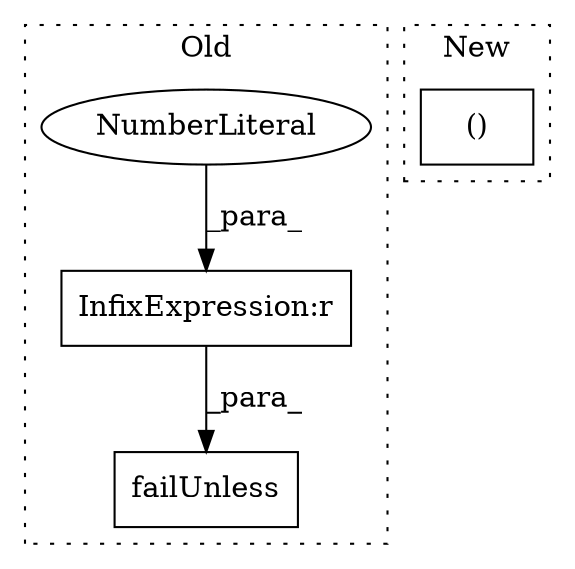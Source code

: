 digraph G {
subgraph cluster0 {
1 [label="failUnless" a="32" s="523,560" l="11,1" shape="box"];
3 [label="InfixExpression:r" a="27" s="548" l="4" shape="box"];
4 [label="NumberLiteral" a="34" s="552" l="1" shape="ellipse"];
label = "Old";
style="dotted";
}
subgraph cluster1 {
2 [label="()" a="106" s="599" l="29" shape="box"];
label = "New";
style="dotted";
}
3 -> 1 [label="_para_"];
4 -> 3 [label="_para_"];
}